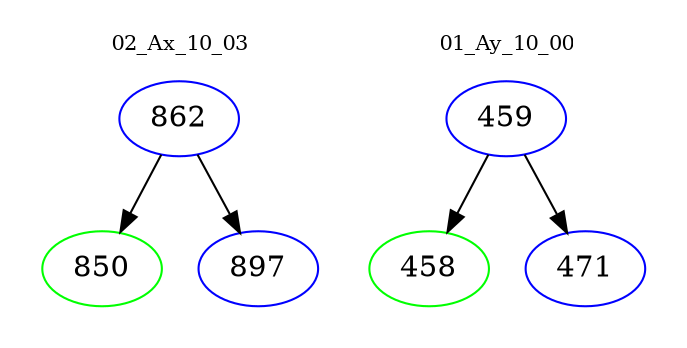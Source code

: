digraph{
subgraph cluster_0 {
color = white
label = "02_Ax_10_03";
fontsize=10;
T0_862 [label="862", color="blue"]
T0_862 -> T0_850 [color="black"]
T0_850 [label="850", color="green"]
T0_862 -> T0_897 [color="black"]
T0_897 [label="897", color="blue"]
}
subgraph cluster_1 {
color = white
label = "01_Ay_10_00";
fontsize=10;
T1_459 [label="459", color="blue"]
T1_459 -> T1_458 [color="black"]
T1_458 [label="458", color="green"]
T1_459 -> T1_471 [color="black"]
T1_471 [label="471", color="blue"]
}
}
